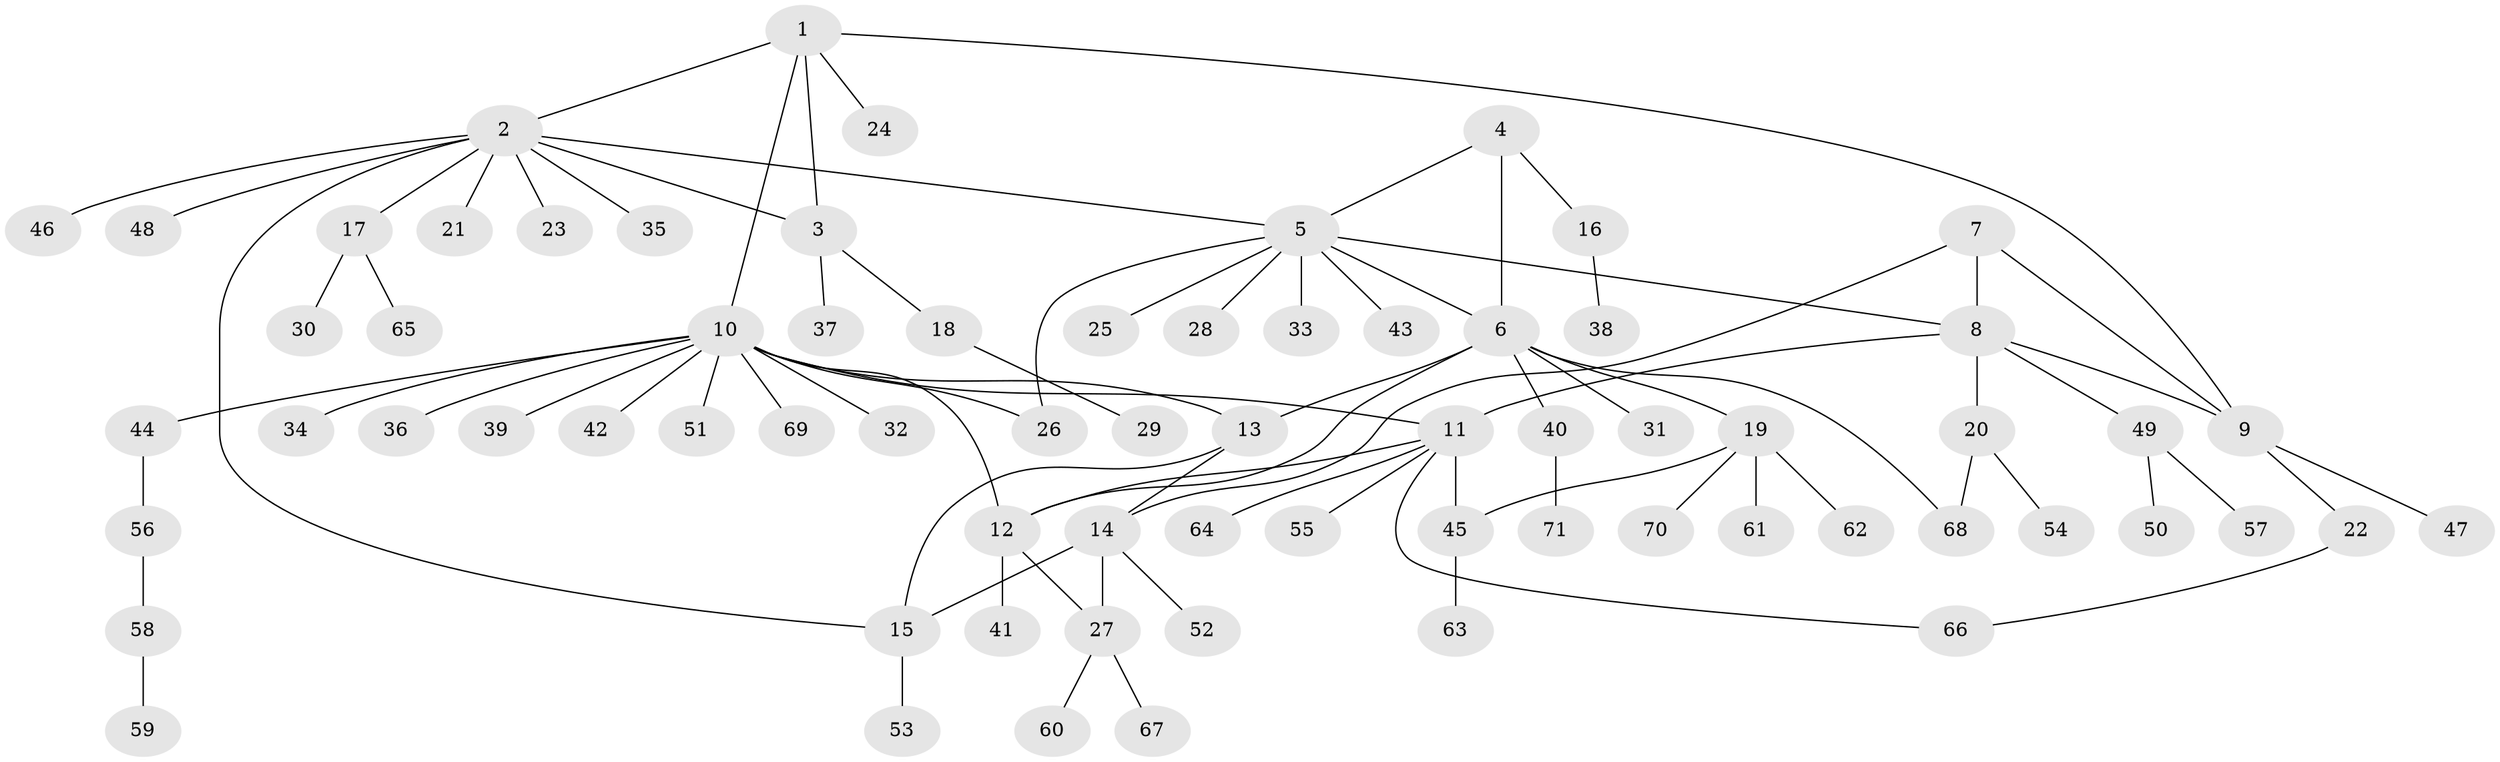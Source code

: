 // Generated by graph-tools (version 1.1) at 2025/02/03/09/25 03:02:42]
// undirected, 71 vertices, 86 edges
graph export_dot {
graph [start="1"]
  node [color=gray90,style=filled];
  1;
  2;
  3;
  4;
  5;
  6;
  7;
  8;
  9;
  10;
  11;
  12;
  13;
  14;
  15;
  16;
  17;
  18;
  19;
  20;
  21;
  22;
  23;
  24;
  25;
  26;
  27;
  28;
  29;
  30;
  31;
  32;
  33;
  34;
  35;
  36;
  37;
  38;
  39;
  40;
  41;
  42;
  43;
  44;
  45;
  46;
  47;
  48;
  49;
  50;
  51;
  52;
  53;
  54;
  55;
  56;
  57;
  58;
  59;
  60;
  61;
  62;
  63;
  64;
  65;
  66;
  67;
  68;
  69;
  70;
  71;
  1 -- 2;
  1 -- 3;
  1 -- 9;
  1 -- 10;
  1 -- 24;
  2 -- 3;
  2 -- 5;
  2 -- 15;
  2 -- 17;
  2 -- 21;
  2 -- 23;
  2 -- 35;
  2 -- 46;
  2 -- 48;
  3 -- 18;
  3 -- 37;
  4 -- 5;
  4 -- 6;
  4 -- 16;
  5 -- 6;
  5 -- 8;
  5 -- 25;
  5 -- 26;
  5 -- 28;
  5 -- 33;
  5 -- 43;
  6 -- 12;
  6 -- 13;
  6 -- 19;
  6 -- 31;
  6 -- 40;
  6 -- 68;
  7 -- 8;
  7 -- 9;
  7 -- 14;
  8 -- 9;
  8 -- 11;
  8 -- 20;
  8 -- 49;
  9 -- 22;
  9 -- 47;
  10 -- 11;
  10 -- 12;
  10 -- 13;
  10 -- 26;
  10 -- 32;
  10 -- 34;
  10 -- 36;
  10 -- 39;
  10 -- 42;
  10 -- 44;
  10 -- 51;
  10 -- 69;
  11 -- 12;
  11 -- 45;
  11 -- 55;
  11 -- 64;
  11 -- 66;
  12 -- 27;
  12 -- 41;
  13 -- 14;
  13 -- 15;
  14 -- 15;
  14 -- 27;
  14 -- 52;
  15 -- 53;
  16 -- 38;
  17 -- 30;
  17 -- 65;
  18 -- 29;
  19 -- 45;
  19 -- 61;
  19 -- 62;
  19 -- 70;
  20 -- 54;
  20 -- 68;
  22 -- 66;
  27 -- 60;
  27 -- 67;
  40 -- 71;
  44 -- 56;
  45 -- 63;
  49 -- 50;
  49 -- 57;
  56 -- 58;
  58 -- 59;
}
